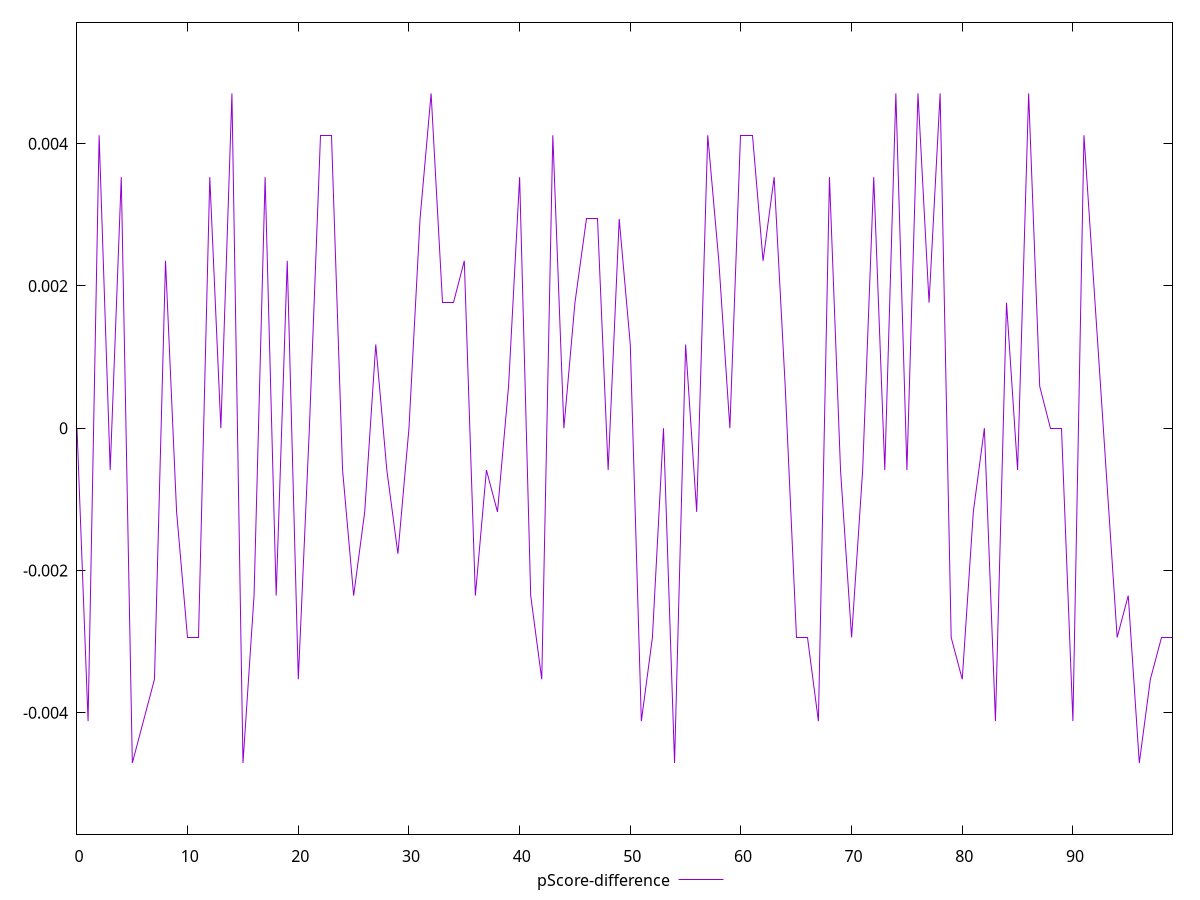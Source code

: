reset

$pScoreDifference <<EOF
0 0
1 -0.0041176470588235176
2 0.004117647058823545
3 -0.0005882352941176394
4 0.0035294117647058365
5 -0.004705882352941226
6 -0.0041176470588235176
7 -0.003529411764705892
8 0.002352941176470613
9 -0.0011764705882353343
10 -0.002941176470588225
11 -0.002941176470588225
12 0.0035294117647058365
13 0
14 0.004705882352941143
15 -0.004705882352941171
16 -0.0023529411764705854
17 0.0035294117647058504
18 -0.002352941176470613
19 0.0023529411764705577
20 -0.003529411764705878
21 0
22 0.0041176470588235314
23 0.0041176470588235314
24 -0.0005882352941176672
25 -0.002352941176470613
26 -0.0011764705882352788
27 0.0011764705882352788
28 -0.0005882352941176672
29 -0.001764705882352946
30 0
31 0.002941176470588211
32 0.004705882352941143
33 0.001764705882352946
34 0.0017647058823529321
35 0.0023529411764705577
36 -0.002352941176470613
37 -0.0005882352941176672
38 -0.0011764705882353066
39 0.0005882352941176117
40 0.0035294117647058365
41 -0.002352941176470613
42 -0.003529411764705892
43 0.0041176470588235314
44 0
45 0.0017647058823529321
46 0.002941176470588211
47 0.002941176470588225
48 -0.000588235294117681
49 0.002941176470588225
50 0.0011764705882352788
51 -0.004117647058823559
52 -0.002941176470588225
53 0
54 -0.004705882352941226
55 0.0011764705882352788
56 -0.0011764705882352788
57 0.004117647058823545
58 0.0023529411764705577
59 0
60 0.004117647058823545
61 0.004117647058823545
62 0.0023529411764705854
63 0.0035294117647058643
64 0.0005882352941176117
65 -0.0029411764705882526
66 -0.0029411764705882526
67 -0.004117647058823559
68 0.0035294117647058365
69 -0.0005882352941176394
70 -0.0029411764705882526
71 -0.000588235294117681
72 0.003529411764705892
73 -0.0005882352941176672
74 0.004705882352941185
75 -0.0005882352941176672
76 0.004705882352941171
77 0.0017647058823529183
78 0.004705882352941171
79 -0.0029411764705882526
80 -0.003529411764705892
81 -0.0011764705882352788
82 -2.7755575615628914e-17
83 -0.0041176470588235176
84 0.0017647058823529321
85 -0.0005882352941176672
86 0.004705882352941171
87 0.0005882352941176117
88 0
89 0
90 -0.0041176470588235314
91 0.004117647058823504
92 0.0017647058823529321
93 -0.0005882352941176672
94 -0.002941176470588225
95 -0.002352941176470613
96 -0.004705882352941171
97 -0.003529411764705892
98 -0.0029411764705882526
99 -0.0029411764705882387
EOF

set key outside below
set xrange [0:99]
set yrange [-0.005705882352941226:0.005705882352941185]
set trange [-0.005705882352941226:0.005705882352941185]
set terminal svg size 640, 500 enhanced background rgb 'white'
set output "report_00025_2021-02-22T21:38:55.199Z/uses-text-compression/samples/pages+cached/pScore-difference/values.svg"

plot $pScoreDifference title "pScore-difference" with line

reset
